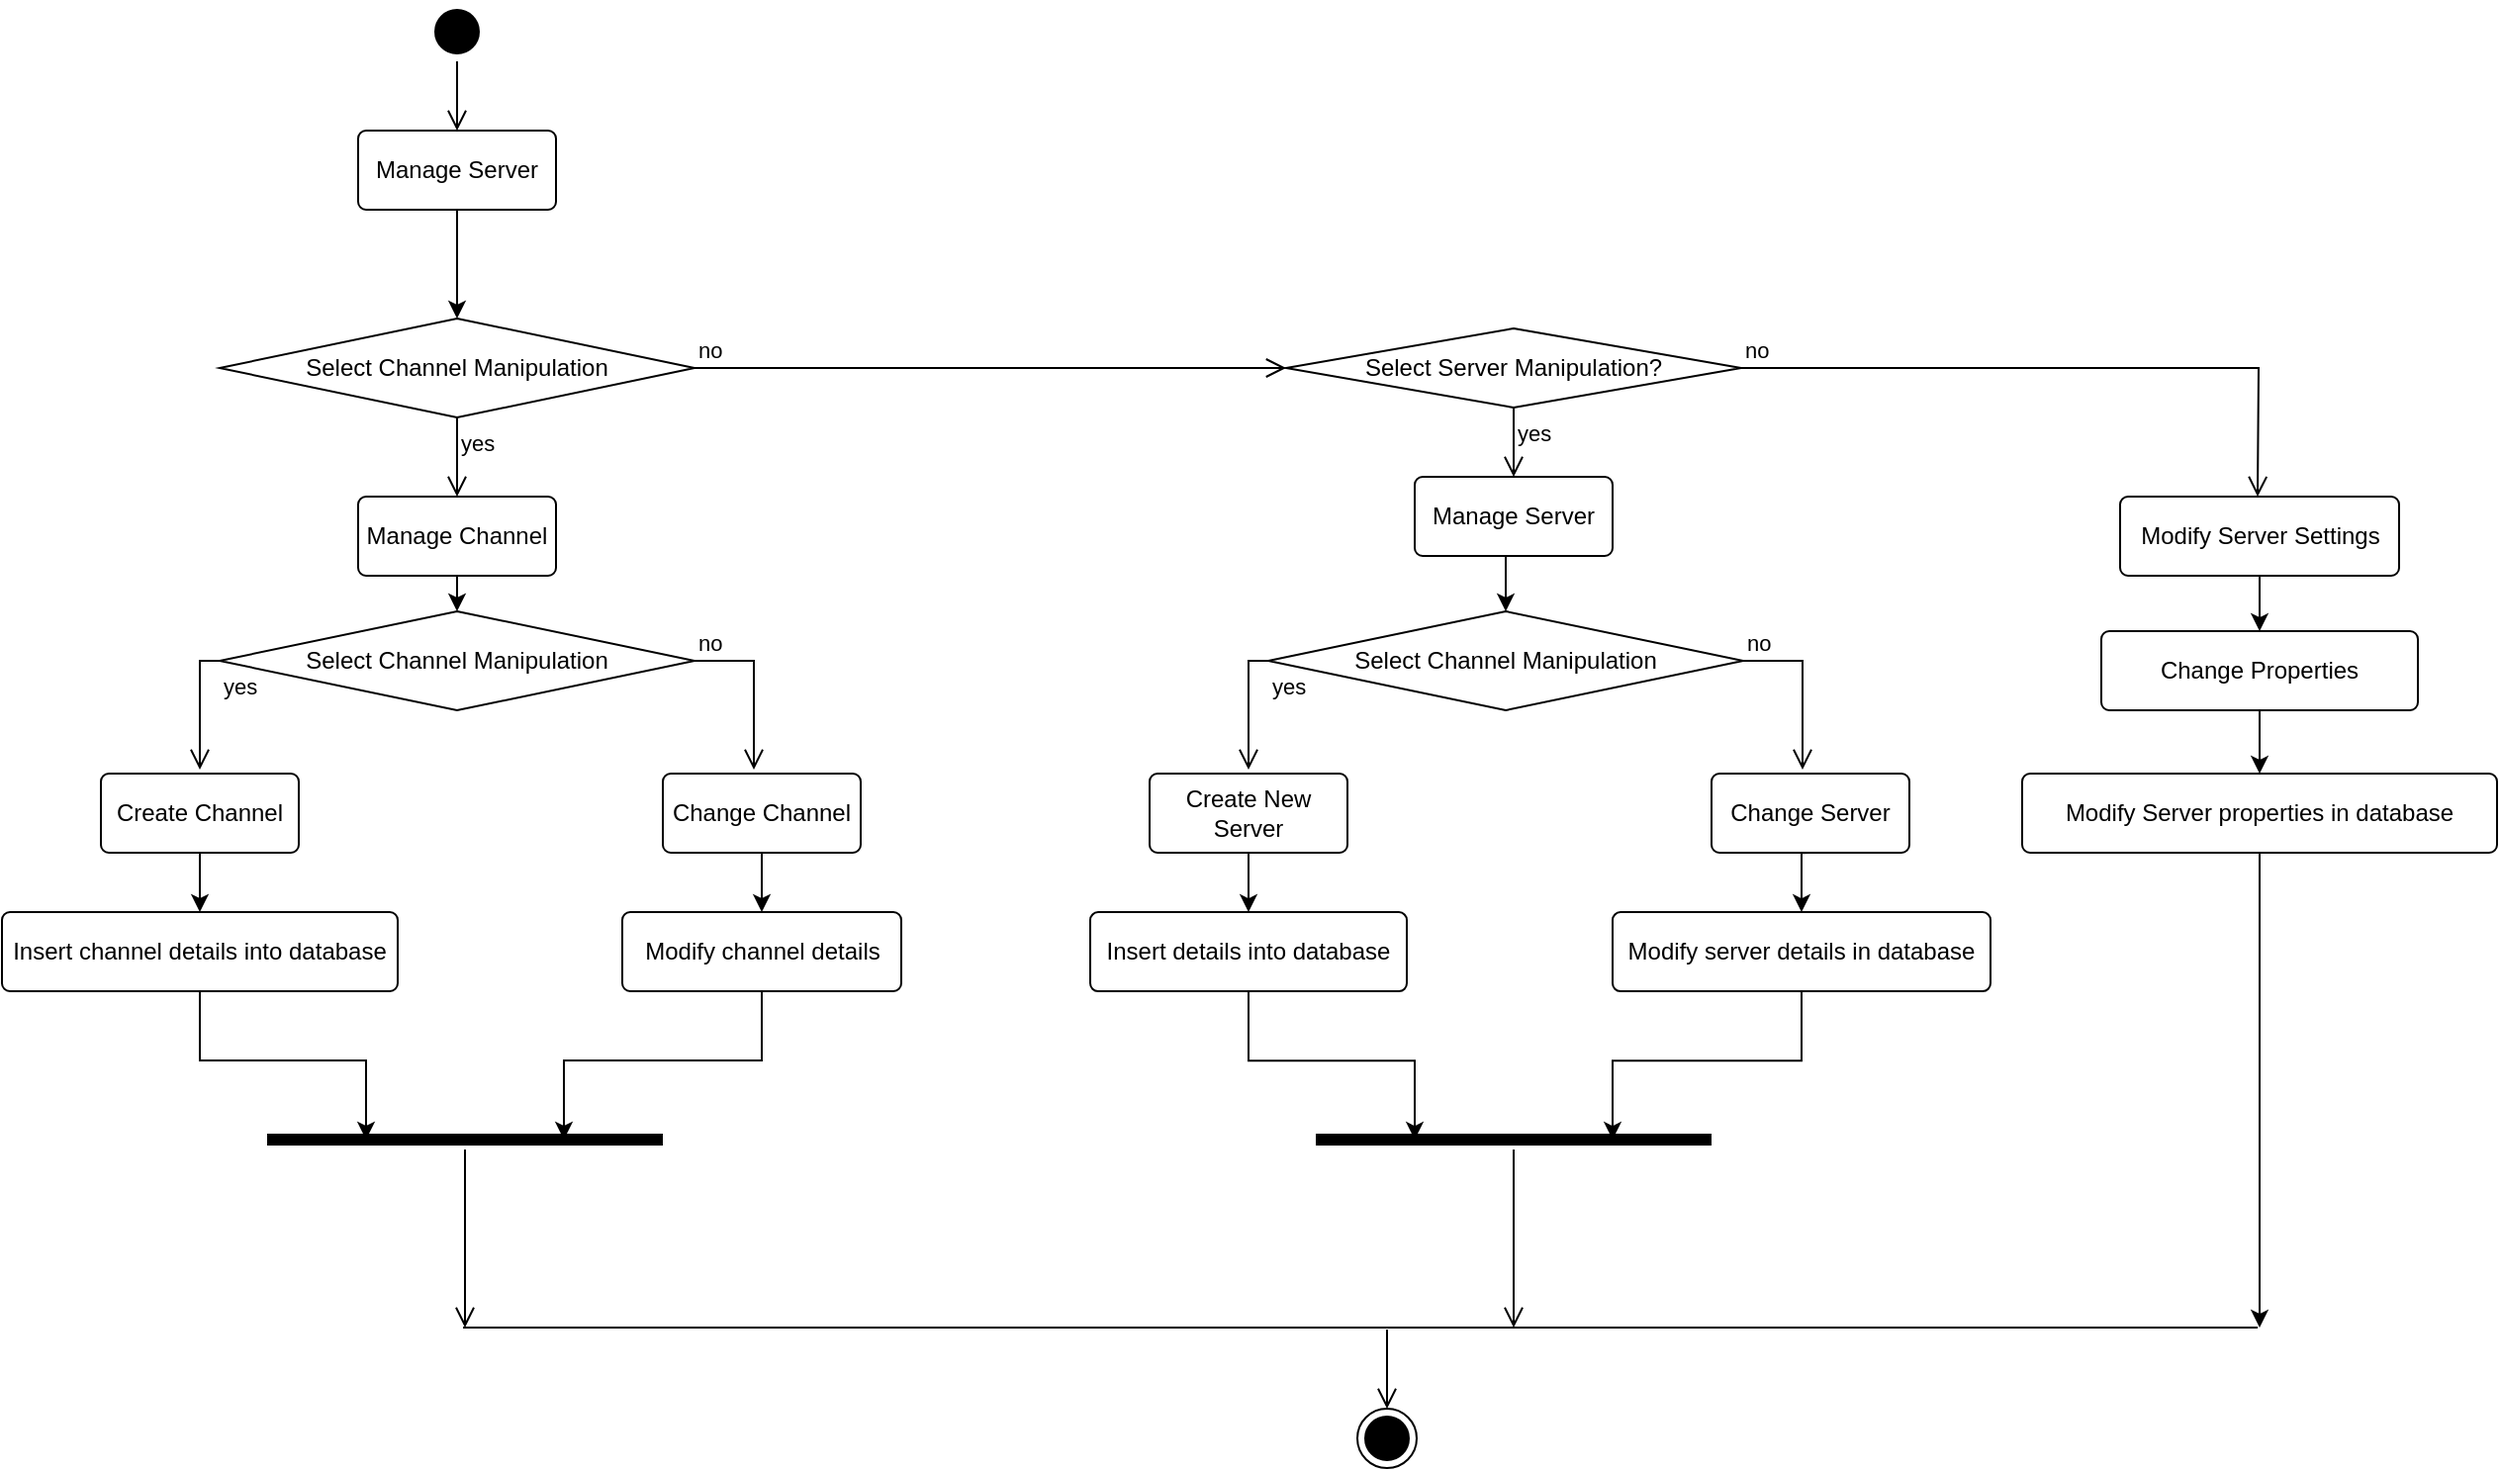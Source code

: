 <mxfile version="24.7.8">
  <diagram name="Page-1" id="-ryBPKiw36kZiM9XK9C2">
    <mxGraphModel dx="2327" dy="1915" grid="1" gridSize="10" guides="1" tooltips="1" connect="1" arrows="1" fold="1" page="1" pageScale="1" pageWidth="827" pageHeight="1169" math="0" shadow="0">
      <root>
        <mxCell id="0" />
        <mxCell id="1" parent="0" />
        <mxCell id="vPE3skOQkjk9zv2rMg0B-1" value="" style="ellipse;html=1;shape=startState;fillColor=#000000;strokeColor=#000000;" parent="1" vertex="1">
          <mxGeometry x="195" y="-70" width="30" height="30" as="geometry" />
        </mxCell>
        <mxCell id="vPE3skOQkjk9zv2rMg0B-2" value="" style="edgeStyle=orthogonalEdgeStyle;html=1;verticalAlign=bottom;endArrow=open;endSize=8;strokeColor=#000000;rounded=0;entryX=0.5;entryY=0;entryDx=0;entryDy=0;" parent="1" source="vPE3skOQkjk9zv2rMg0B-1" edge="1" target="vPE3skOQkjk9zv2rMg0B-3">
          <mxGeometry relative="1" as="geometry">
            <mxPoint x="399" y="50" as="targetPoint" />
          </mxGeometry>
        </mxCell>
        <mxCell id="vPE3skOQkjk9zv2rMg0B-7" style="edgeStyle=orthogonalEdgeStyle;rounded=0;orthogonalLoop=1;jettySize=auto;html=1;exitX=0.5;exitY=1;exitDx=0;exitDy=0;entryX=0.5;entryY=0;entryDx=0;entryDy=0;" parent="1" source="vPE3skOQkjk9zv2rMg0B-3" target="vPE3skOQkjk9zv2rMg0B-4" edge="1">
          <mxGeometry relative="1" as="geometry" />
        </mxCell>
        <mxCell id="vPE3skOQkjk9zv2rMg0B-3" value="Manage Server" style="rounded=1;arcSize=10;whiteSpace=wrap;html=1;align=center;fillColor=none;" parent="1" vertex="1">
          <mxGeometry x="160" y="-5" width="100" height="40" as="geometry" />
        </mxCell>
        <mxCell id="vPE3skOQkjk9zv2rMg0B-4" value="Select Channel Manipulation" style="rhombus;whiteSpace=wrap;html=1;fontColor=#000000;fillColor=none;strokeColor=#000000;" parent="1" vertex="1">
          <mxGeometry x="90" y="90" width="240" height="50" as="geometry" />
        </mxCell>
        <mxCell id="vPE3skOQkjk9zv2rMg0B-5" value="no" style="edgeStyle=orthogonalEdgeStyle;html=1;align=left;verticalAlign=bottom;endArrow=open;endSize=8;strokeColor=#000000;rounded=0;entryX=0;entryY=0.5;entryDx=0;entryDy=0;" parent="1" source="vPE3skOQkjk9zv2rMg0B-4" target="vPE3skOQkjk9zv2rMg0B-10" edge="1">
          <mxGeometry x="-1" relative="1" as="geometry">
            <mxPoint x="490" y="115" as="targetPoint" />
          </mxGeometry>
        </mxCell>
        <mxCell id="vPE3skOQkjk9zv2rMg0B-6" value="yes" style="edgeStyle=orthogonalEdgeStyle;html=1;align=left;verticalAlign=top;endArrow=open;endSize=8;strokeColor=#000000;rounded=0;" parent="1" source="vPE3skOQkjk9zv2rMg0B-4" edge="1">
          <mxGeometry x="-1" relative="1" as="geometry">
            <mxPoint x="210" y="180" as="targetPoint" />
            <Array as="points">
              <mxPoint x="210" y="170" />
              <mxPoint x="210" y="170" />
            </Array>
          </mxGeometry>
        </mxCell>
        <mxCell id="vPE3skOQkjk9zv2rMg0B-10" value="Select Server Manipulation?" style="rhombus;whiteSpace=wrap;html=1;fontColor=#000000;fillColor=none;strokeColor=#000000;" parent="1" vertex="1">
          <mxGeometry x="629" y="95" width="230" height="40" as="geometry" />
        </mxCell>
        <mxCell id="vPE3skOQkjk9zv2rMg0B-11" value="no" style="edgeStyle=orthogonalEdgeStyle;html=1;align=left;verticalAlign=bottom;endArrow=open;endSize=8;strokeColor=#000000;rounded=0;" parent="1" source="vPE3skOQkjk9zv2rMg0B-10" edge="1">
          <mxGeometry x="-1" relative="1" as="geometry">
            <mxPoint x="1120" y="180" as="targetPoint" />
          </mxGeometry>
        </mxCell>
        <mxCell id="vPE3skOQkjk9zv2rMg0B-12" value="yes" style="edgeStyle=orthogonalEdgeStyle;html=1;align=left;verticalAlign=top;endArrow=open;endSize=8;strokeColor=#000000;rounded=0;" parent="1" source="vPE3skOQkjk9zv2rMg0B-10" edge="1">
          <mxGeometry x="-1" relative="1" as="geometry">
            <mxPoint x="744" y="170" as="targetPoint" />
            <Array as="points">
              <mxPoint x="744" y="150" />
              <mxPoint x="744" y="150" />
            </Array>
          </mxGeometry>
        </mxCell>
        <mxCell id="vPE3skOQkjk9zv2rMg0B-48" style="edgeStyle=orthogonalEdgeStyle;rounded=0;orthogonalLoop=1;jettySize=auto;html=1;exitX=0.5;exitY=1;exitDx=0;exitDy=0;entryX=0.5;entryY=0;entryDx=0;entryDy=0;" parent="1" source="vPE3skOQkjk9zv2rMg0B-13" target="vPE3skOQkjk9zv2rMg0B-43" edge="1">
          <mxGeometry relative="1" as="geometry" />
        </mxCell>
        <mxCell id="vPE3skOQkjk9zv2rMg0B-13" value="Manage Server" style="rounded=1;arcSize=10;whiteSpace=wrap;html=1;align=center;fillColor=none;" parent="1" vertex="1">
          <mxGeometry x="694" y="170" width="100" height="40" as="geometry" />
        </mxCell>
        <mxCell id="vPE3skOQkjk9zv2rMg0B-25" style="edgeStyle=orthogonalEdgeStyle;rounded=0;orthogonalLoop=1;jettySize=auto;html=1;exitX=0.5;exitY=1;exitDx=0;exitDy=0;entryX=0.5;entryY=0;entryDx=0;entryDy=0;" parent="1" source="vPE3skOQkjk9zv2rMg0B-18" target="vPE3skOQkjk9zv2rMg0B-22" edge="1">
          <mxGeometry relative="1" as="geometry" />
        </mxCell>
        <mxCell id="vPE3skOQkjk9zv2rMg0B-18" value="Manage Channel" style="rounded=1;arcSize=10;whiteSpace=wrap;html=1;align=center;fillColor=none;" parent="1" vertex="1">
          <mxGeometry x="160" y="180" width="100" height="40" as="geometry" />
        </mxCell>
        <mxCell id="vPE3skOQkjk9zv2rMg0B-22" value="Select Channel Manipulation" style="rhombus;whiteSpace=wrap;html=1;fontColor=#000000;fillColor=none;strokeColor=#000000;" parent="1" vertex="1">
          <mxGeometry x="90" y="238" width="240" height="50" as="geometry" />
        </mxCell>
        <mxCell id="vPE3skOQkjk9zv2rMg0B-23" value="no" style="edgeStyle=orthogonalEdgeStyle;html=1;align=left;verticalAlign=bottom;endArrow=open;endSize=8;strokeColor=#000000;rounded=0;" parent="1" source="vPE3skOQkjk9zv2rMg0B-22" edge="1">
          <mxGeometry x="-1" relative="1" as="geometry">
            <mxPoint x="360" y="318" as="targetPoint" />
            <Array as="points">
              <mxPoint x="360" y="263" />
            </Array>
          </mxGeometry>
        </mxCell>
        <mxCell id="vPE3skOQkjk9zv2rMg0B-24" value="yes" style="edgeStyle=orthogonalEdgeStyle;html=1;align=left;verticalAlign=top;endArrow=open;endSize=8;strokeColor=#000000;rounded=0;exitX=0;exitY=0.5;exitDx=0;exitDy=0;" parent="1" source="vPE3skOQkjk9zv2rMg0B-22" edge="1">
          <mxGeometry x="-1" relative="1" as="geometry">
            <mxPoint x="80" y="318" as="targetPoint" />
            <Array as="points">
              <mxPoint x="80" y="263" />
            </Array>
          </mxGeometry>
        </mxCell>
        <mxCell id="vPE3skOQkjk9zv2rMg0B-32" style="edgeStyle=orthogonalEdgeStyle;rounded=0;orthogonalLoop=1;jettySize=auto;html=1;exitX=0.5;exitY=1;exitDx=0;exitDy=0;entryX=0.5;entryY=0;entryDx=0;entryDy=0;" parent="1" source="vPE3skOQkjk9zv2rMg0B-27" target="vPE3skOQkjk9zv2rMg0B-29" edge="1">
          <mxGeometry relative="1" as="geometry" />
        </mxCell>
        <mxCell id="vPE3skOQkjk9zv2rMg0B-27" value="Create Channel" style="rounded=1;arcSize=10;whiteSpace=wrap;html=1;align=center;fillColor=none;" parent="1" vertex="1">
          <mxGeometry x="30" y="320" width="100" height="40" as="geometry" />
        </mxCell>
        <mxCell id="vPE3skOQkjk9zv2rMg0B-33" style="edgeStyle=orthogonalEdgeStyle;rounded=0;orthogonalLoop=1;jettySize=auto;html=1;exitX=0.5;exitY=1;exitDx=0;exitDy=0;entryX=0.5;entryY=0;entryDx=0;entryDy=0;" parent="1" source="vPE3skOQkjk9zv2rMg0B-28" target="vPE3skOQkjk9zv2rMg0B-31" edge="1">
          <mxGeometry relative="1" as="geometry" />
        </mxCell>
        <mxCell id="vPE3skOQkjk9zv2rMg0B-28" value="Change Channel" style="rounded=1;arcSize=10;whiteSpace=wrap;html=1;align=center;fillColor=none;" parent="1" vertex="1">
          <mxGeometry x="314" y="320" width="100" height="40" as="geometry" />
        </mxCell>
        <mxCell id="vPE3skOQkjk9zv2rMg0B-29" value="Insert channel details into database" style="rounded=1;arcSize=10;whiteSpace=wrap;html=1;align=center;fillColor=none;" parent="1" vertex="1">
          <mxGeometry x="-20" y="390" width="200" height="40" as="geometry" />
        </mxCell>
        <mxCell id="vPE3skOQkjk9zv2rMg0B-31" value="Modify channel details" style="rounded=1;arcSize=10;whiteSpace=wrap;html=1;align=center;fillColor=none;" parent="1" vertex="1">
          <mxGeometry x="293.5" y="390" width="141" height="40" as="geometry" />
        </mxCell>
        <mxCell id="vPE3skOQkjk9zv2rMg0B-36" value="" style="shape=line;html=1;strokeWidth=6;strokeColor=#000000;" parent="1" vertex="1">
          <mxGeometry x="114" y="500" width="200" height="10" as="geometry" />
        </mxCell>
        <mxCell id="vPE3skOQkjk9zv2rMg0B-37" value="" style="html=1;verticalAlign=bottom;endArrow=open;endSize=8;strokeColor=#000000;rounded=0;" parent="1" source="vPE3skOQkjk9zv2rMg0B-36" edge="1">
          <mxGeometry relative="1" as="geometry">
            <mxPoint x="214" y="600" as="targetPoint" />
          </mxGeometry>
        </mxCell>
        <mxCell id="vPE3skOQkjk9zv2rMg0B-38" style="edgeStyle=orthogonalEdgeStyle;rounded=0;orthogonalLoop=1;jettySize=auto;html=1;exitX=0.5;exitY=1;exitDx=0;exitDy=0;entryX=0.25;entryY=0.5;entryDx=0;entryDy=0;entryPerimeter=0;" parent="1" source="vPE3skOQkjk9zv2rMg0B-29" target="vPE3skOQkjk9zv2rMg0B-36" edge="1">
          <mxGeometry relative="1" as="geometry" />
        </mxCell>
        <mxCell id="vPE3skOQkjk9zv2rMg0B-39" style="edgeStyle=orthogonalEdgeStyle;rounded=0;orthogonalLoop=1;jettySize=auto;html=1;exitX=0.5;exitY=1;exitDx=0;exitDy=0;entryX=0.75;entryY=0.5;entryDx=0;entryDy=0;entryPerimeter=0;" parent="1" source="vPE3skOQkjk9zv2rMg0B-31" target="vPE3skOQkjk9zv2rMg0B-36" edge="1">
          <mxGeometry relative="1" as="geometry" />
        </mxCell>
        <mxCell id="vPE3skOQkjk9zv2rMg0B-40" value="" style="ellipse;html=1;shape=endState;fillColor=#000000;strokeColor=#000000;" parent="1" vertex="1">
          <mxGeometry x="665" y="641" width="30" height="30" as="geometry" />
        </mxCell>
        <mxCell id="vPE3skOQkjk9zv2rMg0B-42" value="" style="edgeStyle=orthogonalEdgeStyle;html=1;verticalAlign=bottom;endArrow=open;endSize=8;strokeColor=#000000;rounded=0;" parent="1" edge="1">
          <mxGeometry relative="1" as="geometry">
            <mxPoint x="680" y="641" as="targetPoint" />
            <mxPoint x="680" y="601" as="sourcePoint" />
          </mxGeometry>
        </mxCell>
        <mxCell id="vPE3skOQkjk9zv2rMg0B-43" value="Select Channel Manipulation" style="rhombus;whiteSpace=wrap;html=1;fontColor=#000000;fillColor=none;strokeColor=#000000;" parent="1" vertex="1">
          <mxGeometry x="620" y="238" width="240" height="50" as="geometry" />
        </mxCell>
        <mxCell id="vPE3skOQkjk9zv2rMg0B-44" value="no" style="edgeStyle=orthogonalEdgeStyle;html=1;align=left;verticalAlign=bottom;endArrow=open;endSize=8;strokeColor=#000000;rounded=0;" parent="1" source="vPE3skOQkjk9zv2rMg0B-43" edge="1">
          <mxGeometry x="-1" relative="1" as="geometry">
            <mxPoint x="890" y="318" as="targetPoint" />
            <Array as="points">
              <mxPoint x="890" y="263" />
            </Array>
          </mxGeometry>
        </mxCell>
        <mxCell id="vPE3skOQkjk9zv2rMg0B-45" value="yes" style="edgeStyle=orthogonalEdgeStyle;html=1;align=left;verticalAlign=top;endArrow=open;endSize=8;strokeColor=#000000;rounded=0;exitX=0;exitY=0.5;exitDx=0;exitDy=0;" parent="1" source="vPE3skOQkjk9zv2rMg0B-43" edge="1">
          <mxGeometry x="-1" relative="1" as="geometry">
            <mxPoint x="610" y="318" as="targetPoint" />
            <Array as="points">
              <mxPoint x="610" y="263" />
            </Array>
          </mxGeometry>
        </mxCell>
        <mxCell id="vPE3skOQkjk9zv2rMg0B-46" value="Create New Server" style="rounded=1;arcSize=10;whiteSpace=wrap;html=1;align=center;fillColor=none;" parent="1" vertex="1">
          <mxGeometry x="560" y="320" width="100" height="40" as="geometry" />
        </mxCell>
        <mxCell id="vPE3skOQkjk9zv2rMg0B-47" value="Change Server" style="rounded=1;arcSize=10;whiteSpace=wrap;html=1;align=center;fillColor=none;" parent="1" vertex="1">
          <mxGeometry x="844" y="320" width="100" height="40" as="geometry" />
        </mxCell>
        <mxCell id="vPE3skOQkjk9zv2rMg0B-72" style="edgeStyle=orthogonalEdgeStyle;rounded=0;orthogonalLoop=1;jettySize=auto;html=1;exitX=0.5;exitY=1;exitDx=0;exitDy=0;entryX=0.5;entryY=0;entryDx=0;entryDy=0;" parent="1" target="vPE3skOQkjk9zv2rMg0B-74" edge="1">
          <mxGeometry relative="1" as="geometry">
            <mxPoint x="610" y="360.05" as="sourcePoint" />
          </mxGeometry>
        </mxCell>
        <mxCell id="vPE3skOQkjk9zv2rMg0B-73" style="edgeStyle=orthogonalEdgeStyle;rounded=0;orthogonalLoop=1;jettySize=auto;html=1;exitX=0.5;exitY=1;exitDx=0;exitDy=0;entryX=0.5;entryY=0;entryDx=0;entryDy=0;" parent="1" target="vPE3skOQkjk9zv2rMg0B-75" edge="1">
          <mxGeometry relative="1" as="geometry">
            <mxPoint x="894" y="360.05" as="sourcePoint" />
          </mxGeometry>
        </mxCell>
        <mxCell id="vPE3skOQkjk9zv2rMg0B-74" value="Insert details into database" style="rounded=1;arcSize=10;whiteSpace=wrap;html=1;align=center;fillColor=none;" parent="1" vertex="1">
          <mxGeometry x="530" y="390.05" width="160" height="40" as="geometry" />
        </mxCell>
        <mxCell id="vPE3skOQkjk9zv2rMg0B-75" value="Modify server details in database" style="rounded=1;arcSize=10;whiteSpace=wrap;html=1;align=center;fillColor=none;" parent="1" vertex="1">
          <mxGeometry x="794" y="390.05" width="191" height="40" as="geometry" />
        </mxCell>
        <mxCell id="vPE3skOQkjk9zv2rMg0B-76" value="" style="shape=line;html=1;strokeWidth=6;strokeColor=#000000;" parent="1" vertex="1">
          <mxGeometry x="644" y="500.05" width="200" height="10" as="geometry" />
        </mxCell>
        <mxCell id="vPE3skOQkjk9zv2rMg0B-77" value="" style="edgeStyle=orthogonalEdgeStyle;html=1;verticalAlign=bottom;endArrow=open;endSize=8;strokeColor=#000000;rounded=0;" parent="1" source="vPE3skOQkjk9zv2rMg0B-76" edge="1">
          <mxGeometry relative="1" as="geometry">
            <mxPoint x="744" y="600" as="targetPoint" />
          </mxGeometry>
        </mxCell>
        <mxCell id="vPE3skOQkjk9zv2rMg0B-78" style="edgeStyle=orthogonalEdgeStyle;rounded=0;orthogonalLoop=1;jettySize=auto;html=1;exitX=0.5;exitY=1;exitDx=0;exitDy=0;entryX=0.25;entryY=0.5;entryDx=0;entryDy=0;entryPerimeter=0;" parent="1" source="vPE3skOQkjk9zv2rMg0B-74" target="vPE3skOQkjk9zv2rMg0B-76" edge="1">
          <mxGeometry relative="1" as="geometry" />
        </mxCell>
        <mxCell id="vPE3skOQkjk9zv2rMg0B-79" style="edgeStyle=orthogonalEdgeStyle;rounded=0;orthogonalLoop=1;jettySize=auto;html=1;exitX=0.5;exitY=1;exitDx=0;exitDy=0;entryX=0.75;entryY=0.5;entryDx=0;entryDy=0;entryPerimeter=0;" parent="1" source="vPE3skOQkjk9zv2rMg0B-75" target="vPE3skOQkjk9zv2rMg0B-76" edge="1">
          <mxGeometry relative="1" as="geometry" />
        </mxCell>
        <mxCell id="vPE3skOQkjk9zv2rMg0B-82" style="edgeStyle=orthogonalEdgeStyle;rounded=0;orthogonalLoop=1;jettySize=auto;html=1;exitX=0.5;exitY=1;exitDx=0;exitDy=0;entryX=0.5;entryY=0;entryDx=0;entryDy=0;" parent="1" source="vPE3skOQkjk9zv2rMg0B-80" target="vPE3skOQkjk9zv2rMg0B-81" edge="1">
          <mxGeometry relative="1" as="geometry" />
        </mxCell>
        <mxCell id="vPE3skOQkjk9zv2rMg0B-80" value="Modify Server Settings" style="rounded=1;arcSize=10;whiteSpace=wrap;html=1;align=center;fillColor=none;" parent="1" vertex="1">
          <mxGeometry x="1050.5" y="180" width="141" height="40" as="geometry" />
        </mxCell>
        <mxCell id="vPE3skOQkjk9zv2rMg0B-84" style="edgeStyle=orthogonalEdgeStyle;rounded=0;orthogonalLoop=1;jettySize=auto;html=1;exitX=0.5;exitY=1;exitDx=0;exitDy=0;entryX=0.5;entryY=0;entryDx=0;entryDy=0;" parent="1" source="vPE3skOQkjk9zv2rMg0B-81" target="vPE3skOQkjk9zv2rMg0B-83" edge="1">
          <mxGeometry relative="1" as="geometry" />
        </mxCell>
        <mxCell id="vPE3skOQkjk9zv2rMg0B-81" value="Change Properties" style="rounded=1;arcSize=10;whiteSpace=wrap;html=1;align=center;fillColor=none;" parent="1" vertex="1">
          <mxGeometry x="1041" y="248" width="160" height="40" as="geometry" />
        </mxCell>
        <mxCell id="vPE3skOQkjk9zv2rMg0B-92" style="edgeStyle=orthogonalEdgeStyle;rounded=0;orthogonalLoop=1;jettySize=auto;html=1;exitX=0.5;exitY=1;exitDx=0;exitDy=0;" parent="1" source="vPE3skOQkjk9zv2rMg0B-83" edge="1">
          <mxGeometry relative="1" as="geometry">
            <mxPoint x="1121" y="600" as="targetPoint" />
          </mxGeometry>
        </mxCell>
        <mxCell id="vPE3skOQkjk9zv2rMg0B-83" value="Modify Server properties in database" style="rounded=1;arcSize=10;whiteSpace=wrap;html=1;align=center;fillColor=none;" parent="1" vertex="1">
          <mxGeometry x="1001" y="320" width="240" height="40" as="geometry" />
        </mxCell>
        <mxCell id="vPE3skOQkjk9zv2rMg0B-89" value="" style="endArrow=none;html=1;rounded=0;" parent="1" edge="1">
          <mxGeometry width="50" height="50" relative="1" as="geometry">
            <mxPoint x="213" y="600" as="sourcePoint" />
            <mxPoint x="1120" y="600" as="targetPoint" />
          </mxGeometry>
        </mxCell>
      </root>
    </mxGraphModel>
  </diagram>
</mxfile>

